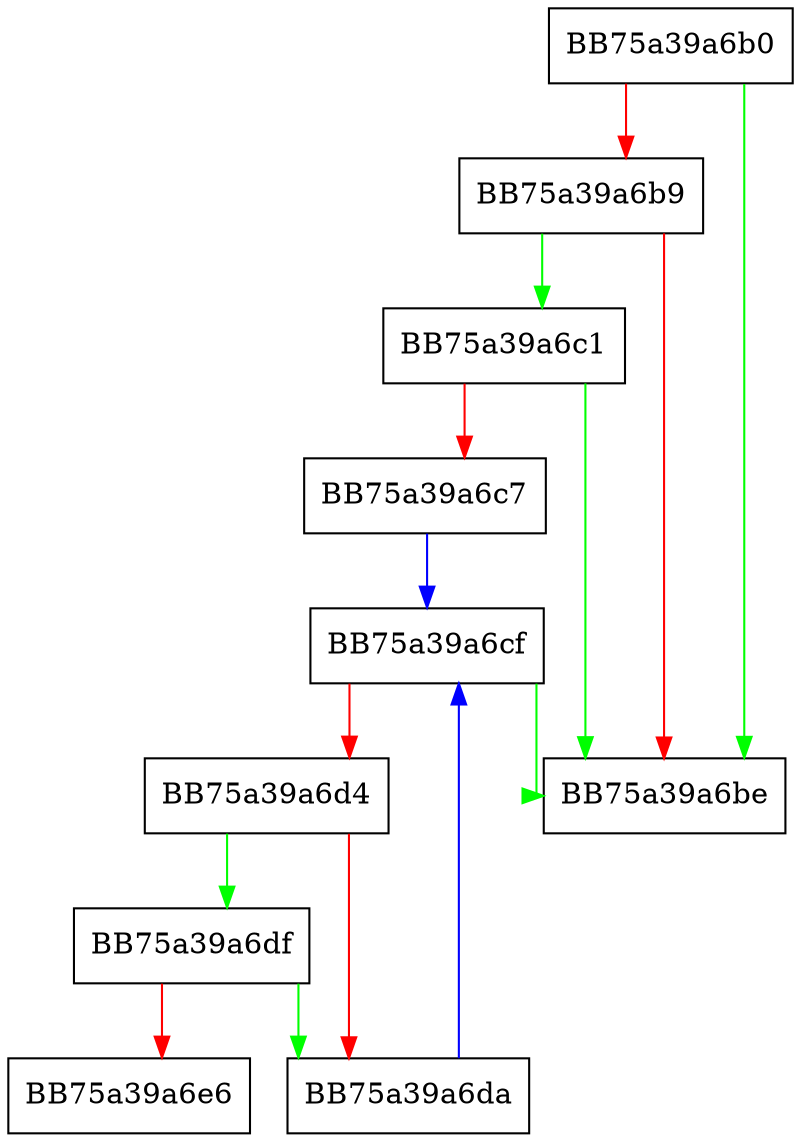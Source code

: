 digraph native_multilineComment {
  node [shape="box"];
  graph [splines=ortho];
  BB75a39a6b0 -> BB75a39a6be [color="green"];
  BB75a39a6b0 -> BB75a39a6b9 [color="red"];
  BB75a39a6b9 -> BB75a39a6c1 [color="green"];
  BB75a39a6b9 -> BB75a39a6be [color="red"];
  BB75a39a6c1 -> BB75a39a6be [color="green"];
  BB75a39a6c1 -> BB75a39a6c7 [color="red"];
  BB75a39a6c7 -> BB75a39a6cf [color="blue"];
  BB75a39a6cf -> BB75a39a6be [color="green"];
  BB75a39a6cf -> BB75a39a6d4 [color="red"];
  BB75a39a6d4 -> BB75a39a6df [color="green"];
  BB75a39a6d4 -> BB75a39a6da [color="red"];
  BB75a39a6da -> BB75a39a6cf [color="blue"];
  BB75a39a6df -> BB75a39a6da [color="green"];
  BB75a39a6df -> BB75a39a6e6 [color="red"];
}